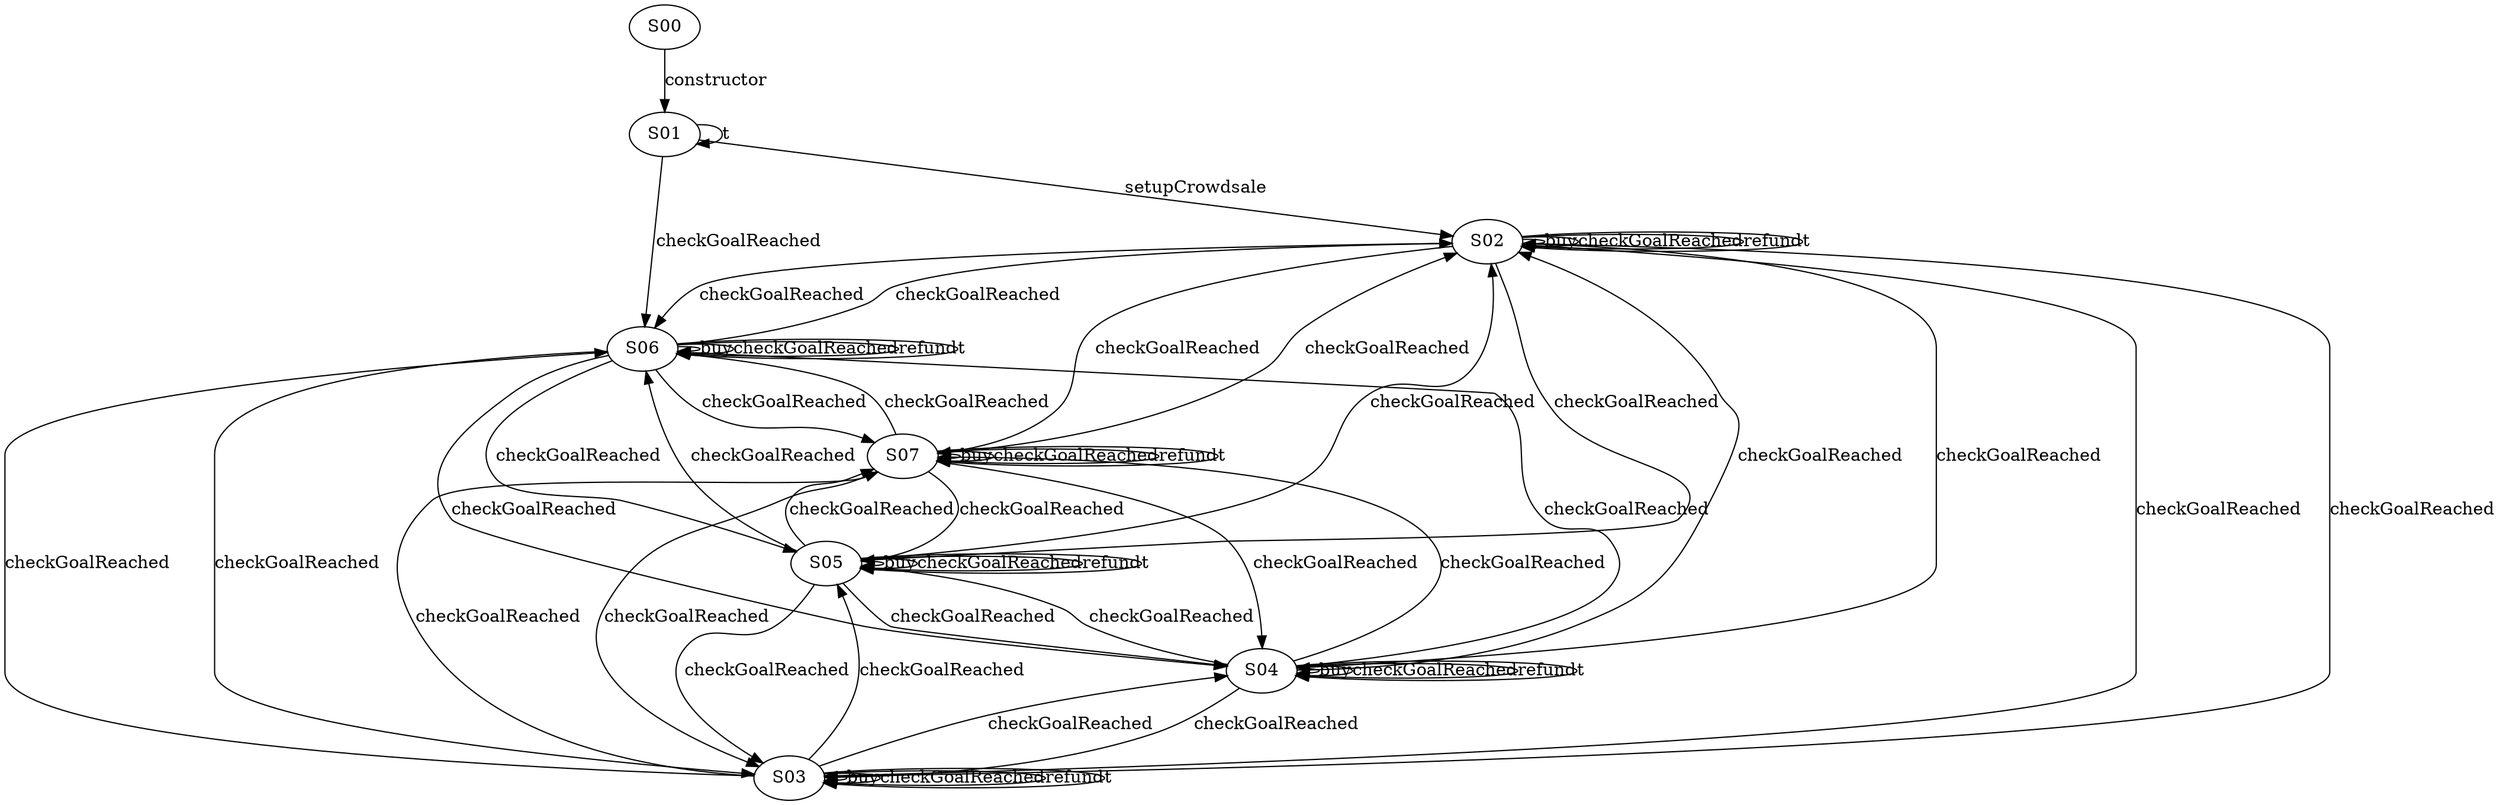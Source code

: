 digraph {

S00->S01 [label="constructor", style="", color="black"]
S01->S02 [label="setupCrowdsale", style="", color="black"]
S02->S02 [label="buy", style="", color="black"]
S01->S06 [label="checkGoalReached", style="", color="black"]
S02->S02 [label="checkGoalReached", style="", color="black"]
S02->S03 [label="checkGoalReached", style="", color="black"]
S02->S04 [label="checkGoalReached", style="", color="black"]
S02->S05 [label="checkGoalReached", style="", color="black"]
S02->S06 [label="checkGoalReached", style="", color="black"]
S02->S07 [label="checkGoalReached", style="", color="black"]
S02->S02 [label="refund", style="", color="black"]
S01->S01 [label="t", style="", color="black"]
S02->S02 [label="t", style="", color="black"]
S03->S03 [label="buy", style="", color="black"]
S04->S04 [label="buy", style="", color="black"]
S05->S05 [label="buy", style="", color="black"]
S03->S02 [label="checkGoalReached", style="", color="black"]
S03->S03 [label="checkGoalReached", style="", color="black"]
S03->S04 [label="checkGoalReached", style="", color="black"]
S03->S05 [label="checkGoalReached", style="", color="black"]
S03->S06 [label="checkGoalReached", style="", color="black"]
S03->S07 [label="checkGoalReached", style="", color="black"]
S04->S02 [label="checkGoalReached", style="", color="black"]
S04->S03 [label="checkGoalReached", style="", color="black"]
S04->S04 [label="checkGoalReached", style="", color="black"]
S04->S05 [label="checkGoalReached", style="", color="black"]
S04->S06 [label="checkGoalReached", style="", color="black"]
S04->S07 [label="checkGoalReached", style="", color="black"]
S05->S02 [label="checkGoalReached", style="", color="black"]
S05->S03 [label="checkGoalReached", style="", color="black"]
S05->S04 [label="checkGoalReached", style="", color="black"]
S05->S05 [label="checkGoalReached", style="", color="black"]
S05->S06 [label="checkGoalReached", style="", color="black"]
S05->S07 [label="checkGoalReached", style="", color="black"]
S03->S03 [label="refund", style="", color="black"]
S04->S04 [label="refund", style="", color="black"]
S05->S05 [label="refund", style="", color="black"]
S03->S03 [label="t", style="", color="black"]
S04->S04 [label="t", style="", color="black"]
S05->S05 [label="t", style="", color="black"]
S06->S06 [label="buy", style="", color="black"]
S07->S07 [label="buy", style="", color="black"]
S06->S02 [label="checkGoalReached", style="", color="black"]
S06->S03 [label="checkGoalReached", style="", color="black"]
S06->S04 [label="checkGoalReached", style="", color="black"]
S06->S05 [label="checkGoalReached", style="", color="black"]
S06->S06 [label="checkGoalReached", style="", color="black"]
S06->S07 [label="checkGoalReached", style="", color="black"]
S07->S02 [label="checkGoalReached", style="", color="black"]
S07->S03 [label="checkGoalReached", style="", color="black"]
S07->S04 [label="checkGoalReached", style="", color="black"]
S07->S05 [label="checkGoalReached", style="", color="black"]
S07->S06 [label="checkGoalReached", style="", color="black"]
S07->S07 [label="checkGoalReached", style="", color="black"]
S06->S06 [label="refund", style="", color="black"]
S07->S07 [label="refund", style="", color="black"]
S06->S06 [label="t", style="", color="black"]
S07->S07 [label="t", style="", color="black"]
}